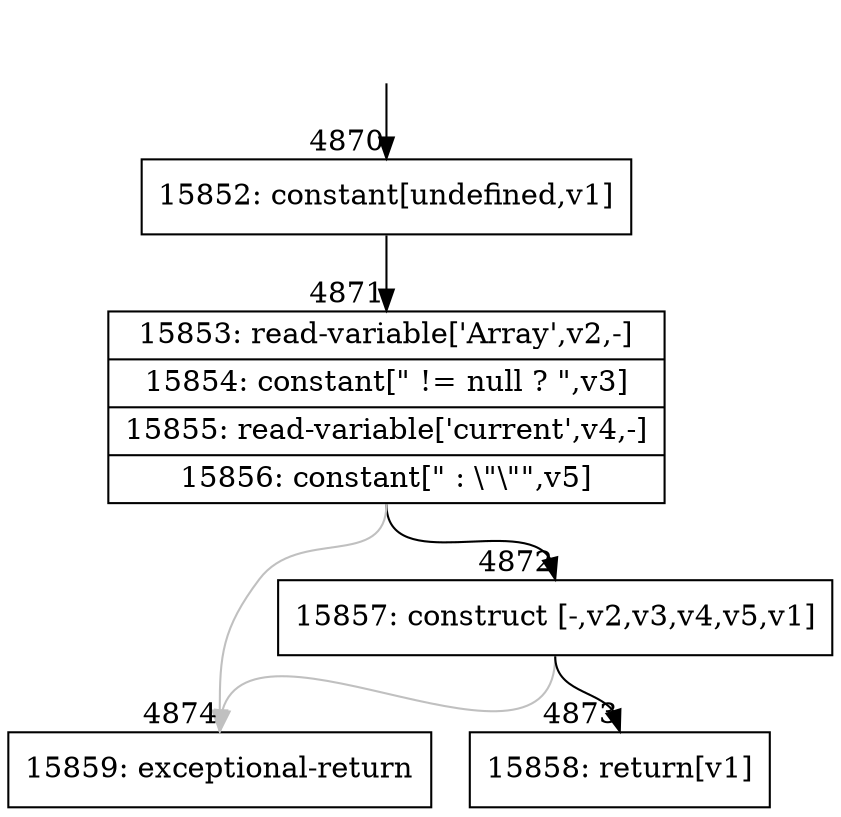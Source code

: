 digraph {
rankdir="TD"
BB_entry220[shape=none,label=""];
BB_entry220 -> BB4870 [tailport=s, headport=n, headlabel="    4870"]
BB4870 [shape=record label="{15852: constant[undefined,v1]}" ] 
BB4870 -> BB4871 [tailport=s, headport=n, headlabel="      4871"]
BB4871 [shape=record label="{15853: read-variable['Array',v2,-]|15854: constant[\" != null ? \",v3]|15855: read-variable['current',v4,-]|15856: constant[\" : \\\"\\\"\",v5]}" ] 
BB4871 -> BB4872 [tailport=s, headport=n, headlabel="      4872"]
BB4871 -> BB4874 [tailport=s, headport=n, color=gray, headlabel="      4874"]
BB4872 [shape=record label="{15857: construct [-,v2,v3,v4,v5,v1]}" ] 
BB4872 -> BB4873 [tailport=s, headport=n, headlabel="      4873"]
BB4872 -> BB4874 [tailport=s, headport=n, color=gray]
BB4873 [shape=record label="{15858: return[v1]}" ] 
BB4874 [shape=record label="{15859: exceptional-return}" ] 
//#$~ 2957
}
